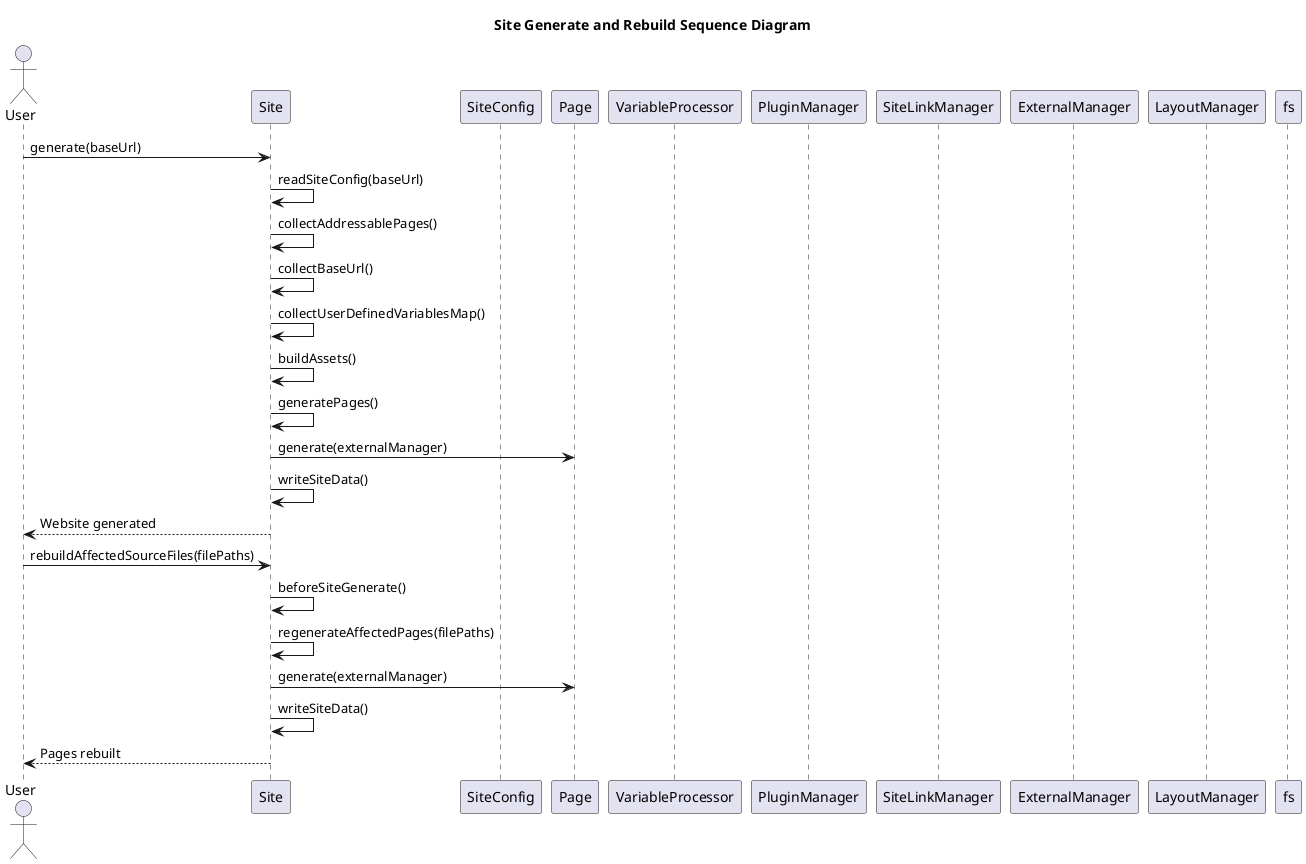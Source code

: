 @startuml
title Site Generate and Rebuild Sequence Diagram

actor User
participant Site
participant SiteConfig
participant Page
participant VariableProcessor
participant PluginManager
participant SiteLinkManager
participant ExternalManager
participant LayoutManager
participant fs

User -> Site: generate(baseUrl)
Site -> Site: readSiteConfig(baseUrl)
Site -> Site: collectAddressablePages()
Site -> Site: collectBaseUrl()
Site -> Site: collectUserDefinedVariablesMap()
Site -> Site: buildAssets()
Site -> Site: generatePages()
Site -> Page: generate(externalManager)
Site -> Site: writeSiteData()
Site --> User: Website generated

User -> Site: rebuildAffectedSourceFiles(filePaths)
Site -> Site: beforeSiteGenerate()
Site -> Site: regenerateAffectedPages(filePaths)
Site -> Page: generate(externalManager)
Site -> Site: writeSiteData()
Site --> User: Pages rebuilt

@enduml

